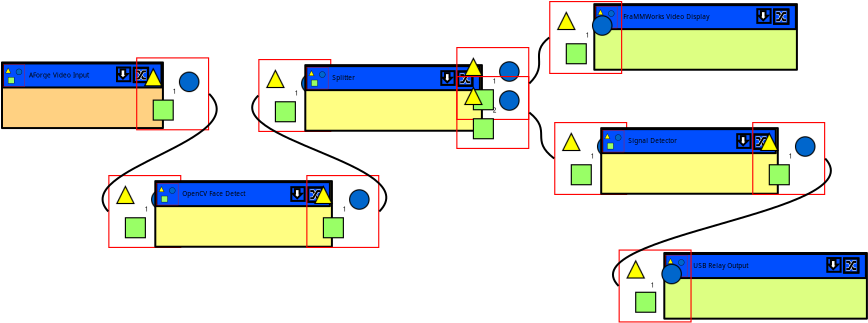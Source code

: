 <?xml version="1.0" encoding="UTF-8"?>
<dia:diagram xmlns:dia="http://www.lysator.liu.se/~alla/dia/">
  <dia:layer name="Background" visible="true">
    <dia:object type="Standard - Image" version="0" id="O0">
      <dia:attribute name="obj_pos">
        <dia:point val="17.015,3.578"/>
      </dia:attribute>
      <dia:attribute name="obj_bb">
        <dia:rectangle val="16.965,3.528;20.715,7.278"/>
      </dia:attribute>
      <dia:attribute name="elem_corner">
        <dia:point val="17.015,3.578"/>
      </dia:attribute>
      <dia:attribute name="elem_width">
        <dia:real val="3.65"/>
      </dia:attribute>
      <dia:attribute name="elem_height">
        <dia:real val="3.65"/>
      </dia:attribute>
      <dia:attribute name="draw_border">
        <dia:boolean val="false"/>
      </dia:attribute>
      <dia:attribute name="keep_aspect">
        <dia:boolean val="true"/>
      </dia:attribute>
      <dia:attribute name="file">
        <dia:string>#C:\Documents and Settings\wilson\Desktop\FraMMWorks2\icons\output.png#</dia:string>
      </dia:attribute>
    </dia:object>
    <dia:object type="Standard - Box" version="0" id="O1">
      <dia:attribute name="obj_pos">
        <dia:point val="11.7,-2.05"/>
      </dia:attribute>
      <dia:attribute name="obj_bb">
        <dia:rectangle val="11.65,-2.1;19.796,1.282"/>
      </dia:attribute>
      <dia:attribute name="elem_corner">
        <dia:point val="11.7,-2.05"/>
      </dia:attribute>
      <dia:attribute name="elem_width">
        <dia:real val="8.046"/>
      </dia:attribute>
      <dia:attribute name="elem_height">
        <dia:real val="3.282"/>
      </dia:attribute>
      <dia:attribute name="inner_color">
        <dia:color val="#ffd182"/>
      </dia:attribute>
      <dia:attribute name="show_background">
        <dia:boolean val="true"/>
      </dia:attribute>
      <dia:attribute name="corner_radius">
        <dia:real val="1.175e-038"/>
      </dia:attribute>
    </dia:object>
    <dia:object type="Standard - Box" version="0" id="O2">
      <dia:attribute name="obj_pos">
        <dia:point val="11.75,-2"/>
      </dia:attribute>
      <dia:attribute name="obj_bb">
        <dia:rectangle val="11.7,-2.05;19.726,-0.748"/>
      </dia:attribute>
      <dia:attribute name="elem_corner">
        <dia:point val="11.75,-2"/>
      </dia:attribute>
      <dia:attribute name="elem_width">
        <dia:real val="7.926"/>
      </dia:attribute>
      <dia:attribute name="elem_height">
        <dia:real val="1.202"/>
      </dia:attribute>
      <dia:attribute name="inner_color">
        <dia:color val="#004efe"/>
      </dia:attribute>
      <dia:attribute name="show_background">
        <dia:boolean val="true"/>
      </dia:attribute>
      <dia:attribute name="corner_radius">
        <dia:real val="1.175e-038"/>
      </dia:attribute>
    </dia:object>
    <dia:object type="Network - Switch Symbol" version="0" id="O3">
      <dia:attribute name="obj_pos">
        <dia:point val="18.29,-1.781"/>
      </dia:attribute>
      <dia:attribute name="obj_bb">
        <dia:rectangle val="18.24,-1.831;19.055,-1.017"/>
      </dia:attribute>
      <dia:attribute name="elem_corner">
        <dia:point val="18.29,-1.781"/>
      </dia:attribute>
      <dia:attribute name="elem_width">
        <dia:real val="0.714"/>
      </dia:attribute>
      <dia:attribute name="elem_height">
        <dia:real val="0.714"/>
      </dia:attribute>
      <dia:attribute name="line_width">
        <dia:real val="0.1"/>
      </dia:attribute>
      <dia:attribute name="line_colour">
        <dia:color val="#000000"/>
      </dia:attribute>
      <dia:attribute name="fill_colour">
        <dia:color val="#ffffff"/>
      </dia:attribute>
      <dia:attribute name="show_background">
        <dia:boolean val="false"/>
      </dia:attribute>
      <dia:attribute name="line_style">
        <dia:enum val="0"/>
        <dia:real val="1"/>
      </dia:attribute>
      <dia:attribute name="flip_horizontal">
        <dia:boolean val="false"/>
      </dia:attribute>
      <dia:attribute name="flip_vertical">
        <dia:boolean val="false"/>
      </dia:attribute>
    </dia:object>
    <dia:object type="Standard - Text" version="1" id="O4">
      <dia:attribute name="obj_pos">
        <dia:point val="13.05,-1.3"/>
      </dia:attribute>
      <dia:attribute name="obj_bb">
        <dia:rectangle val="13.05,-1.72;17.08,-1.22"/>
      </dia:attribute>
      <dia:attribute name="text">
        <dia:composite type="text">
          <dia:attribute name="string">
            <dia:string>#AForge Video Input#</dia:string>
          </dia:attribute>
          <dia:attribute name="font">
            <dia:font family="sans" style="0" name="Helvetica"/>
          </dia:attribute>
          <dia:attribute name="height">
            <dia:real val="0.4"/>
          </dia:attribute>
          <dia:attribute name="pos">
            <dia:point val="13.05,-1.3"/>
          </dia:attribute>
          <dia:attribute name="color">
            <dia:color val="#000000"/>
          </dia:attribute>
          <dia:attribute name="alignment">
            <dia:enum val="0"/>
          </dia:attribute>
        </dia:composite>
      </dia:attribute>
      <dia:attribute name="valign">
        <dia:enum val="3"/>
      </dia:attribute>
    </dia:object>
    <dia:object type="Standard - Image" version="0" id="O5">
      <dia:attribute name="obj_pos">
        <dia:point val="11.75,-1.948"/>
      </dia:attribute>
      <dia:attribute name="obj_bb">
        <dia:rectangle val="11.7,-1.998;12.9,-0.797"/>
      </dia:attribute>
      <dia:attribute name="elem_corner">
        <dia:point val="11.75,-1.948"/>
      </dia:attribute>
      <dia:attribute name="elem_width">
        <dia:real val="1.1"/>
      </dia:attribute>
      <dia:attribute name="elem_height">
        <dia:real val="1.1"/>
      </dia:attribute>
      <dia:attribute name="draw_border">
        <dia:boolean val="false"/>
      </dia:attribute>
      <dia:attribute name="keep_aspect">
        <dia:boolean val="true"/>
      </dia:attribute>
      <dia:attribute name="file">
        <dia:string>#C:\Documents and Settings\wilson\Desktop\FraMMWorks2\icons\input.png#</dia:string>
      </dia:attribute>
    </dia:object>
    <dia:object type="Standard - Image" version="0" id="O6">
      <dia:attribute name="obj_pos">
        <dia:point val="18.407,-2.305"/>
      </dia:attribute>
      <dia:attribute name="obj_bb">
        <dia:rectangle val="18.357,-2.355;22.107,1.395"/>
      </dia:attribute>
      <dia:attribute name="elem_corner">
        <dia:point val="18.407,-2.305"/>
      </dia:attribute>
      <dia:attribute name="elem_width">
        <dia:real val="3.65"/>
      </dia:attribute>
      <dia:attribute name="elem_height">
        <dia:real val="3.65"/>
      </dia:attribute>
      <dia:attribute name="draw_border">
        <dia:boolean val="false"/>
      </dia:attribute>
      <dia:attribute name="keep_aspect">
        <dia:boolean val="true"/>
      </dia:attribute>
      <dia:attribute name="file">
        <dia:string>#C:\Documents and Settings\wilson\Desktop\FraMMWorks2\icons\input.png#</dia:string>
      </dia:attribute>
    </dia:object>
    <dia:object type="Standard - Text" version="1" id="O7">
      <dia:attribute name="obj_pos">
        <dia:point val="20.232,-0.48"/>
      </dia:attribute>
      <dia:attribute name="obj_bb">
        <dia:rectangle val="20.232,-0.9;20.492,-0.4"/>
      </dia:attribute>
      <dia:attribute name="text">
        <dia:composite type="text">
          <dia:attribute name="string">
            <dia:string>#1#</dia:string>
          </dia:attribute>
          <dia:attribute name="font">
            <dia:font family="sans" style="0" name="Helvetica"/>
          </dia:attribute>
          <dia:attribute name="height">
            <dia:real val="0.4"/>
          </dia:attribute>
          <dia:attribute name="pos">
            <dia:point val="20.232,-0.48"/>
          </dia:attribute>
          <dia:attribute name="color">
            <dia:color val="#000000"/>
          </dia:attribute>
          <dia:attribute name="alignment">
            <dia:enum val="0"/>
          </dia:attribute>
        </dia:composite>
      </dia:attribute>
      <dia:attribute name="valign">
        <dia:enum val="3"/>
      </dia:attribute>
      <dia:connections>
        <dia:connection handle="0" to="O6" connection="8"/>
      </dia:connections>
    </dia:object>
    <dia:object type="Geometric - Perfect Square" version="0" id="O8">
      <dia:attribute name="obj_pos">
        <dia:point val="17.45,-1.798"/>
      </dia:attribute>
      <dia:attribute name="obj_bb">
        <dia:rectangle val="17.4,-1.847;18.165,-1.06"/>
      </dia:attribute>
      <dia:attribute name="elem_corner">
        <dia:point val="17.45,-1.798"/>
      </dia:attribute>
      <dia:attribute name="elem_width">
        <dia:real val="0.665"/>
      </dia:attribute>
      <dia:attribute name="elem_height">
        <dia:real val="0.687"/>
      </dia:attribute>
      <dia:attribute name="line_width">
        <dia:real val="0.1"/>
      </dia:attribute>
      <dia:attribute name="line_colour">
        <dia:color val="#000000"/>
      </dia:attribute>
      <dia:attribute name="fill_colour">
        <dia:color val="#004efe"/>
      </dia:attribute>
      <dia:attribute name="show_background">
        <dia:boolean val="true"/>
      </dia:attribute>
      <dia:attribute name="line_style">
        <dia:enum val="0"/>
        <dia:real val="1"/>
      </dia:attribute>
      <dia:attribute name="flip_horizontal">
        <dia:boolean val="false"/>
      </dia:attribute>
      <dia:attribute name="flip_vertical">
        <dia:boolean val="false"/>
      </dia:attribute>
    </dia:object>
    <dia:object type="Geometric - Down Arrow" version="0" id="O9">
      <dia:attribute name="obj_pos">
        <dia:point val="17.52,-1.698"/>
      </dia:attribute>
      <dia:attribute name="obj_bb">
        <dia:rectangle val="17.4,-1.748;18.096,-1.172"/>
      </dia:attribute>
      <dia:attribute name="elem_corner">
        <dia:point val="17.52,-1.698"/>
      </dia:attribute>
      <dia:attribute name="elem_width">
        <dia:real val="0.455"/>
      </dia:attribute>
      <dia:attribute name="elem_height">
        <dia:real val="0.455"/>
      </dia:attribute>
      <dia:attribute name="line_width">
        <dia:real val="0.1"/>
      </dia:attribute>
      <dia:attribute name="line_colour">
        <dia:color val="#000000"/>
      </dia:attribute>
      <dia:attribute name="fill_colour">
        <dia:color val="#ffffff"/>
      </dia:attribute>
      <dia:attribute name="show_background">
        <dia:boolean val="true"/>
      </dia:attribute>
      <dia:attribute name="line_style">
        <dia:enum val="0"/>
        <dia:real val="1"/>
      </dia:attribute>
      <dia:attribute name="flip_horizontal">
        <dia:boolean val="false"/>
      </dia:attribute>
      <dia:attribute name="flip_vertical">
        <dia:boolean val="false"/>
      </dia:attribute>
    </dia:object>
    <dia:object type="Standard - Box" version="0" id="O10">
      <dia:attribute name="obj_pos">
        <dia:point val="19.365,3.883"/>
      </dia:attribute>
      <dia:attribute name="obj_bb">
        <dia:rectangle val="19.315,3.833;28.245,7.215"/>
      </dia:attribute>
      <dia:attribute name="elem_corner">
        <dia:point val="19.365,3.883"/>
      </dia:attribute>
      <dia:attribute name="elem_width">
        <dia:real val="8.83"/>
      </dia:attribute>
      <dia:attribute name="elem_height">
        <dia:real val="3.282"/>
      </dia:attribute>
      <dia:attribute name="inner_color">
        <dia:color val="#fffe82"/>
      </dia:attribute>
      <dia:attribute name="show_background">
        <dia:boolean val="true"/>
      </dia:attribute>
      <dia:attribute name="corner_radius">
        <dia:real val="1.175e-038"/>
      </dia:attribute>
    </dia:object>
    <dia:object type="Standard - Box" version="0" id="O11">
      <dia:attribute name="obj_pos">
        <dia:point val="19.415,3.933"/>
      </dia:attribute>
      <dia:attribute name="obj_bb">
        <dia:rectangle val="19.365,3.883;28.145,5.186"/>
      </dia:attribute>
      <dia:attribute name="elem_corner">
        <dia:point val="19.415,3.933"/>
      </dia:attribute>
      <dia:attribute name="elem_width">
        <dia:real val="8.68"/>
      </dia:attribute>
      <dia:attribute name="elem_height">
        <dia:real val="1.202"/>
      </dia:attribute>
      <dia:attribute name="inner_color">
        <dia:color val="#004efe"/>
      </dia:attribute>
      <dia:attribute name="show_background">
        <dia:boolean val="true"/>
      </dia:attribute>
      <dia:attribute name="corner_radius">
        <dia:real val="1.175e-038"/>
      </dia:attribute>
    </dia:object>
    <dia:object type="Network - Switch Symbol" version="0" id="O12">
      <dia:attribute name="obj_pos">
        <dia:point val="27.005,4.202"/>
      </dia:attribute>
      <dia:attribute name="obj_bb">
        <dia:rectangle val="26.955,4.152;27.769,4.966"/>
      </dia:attribute>
      <dia:attribute name="elem_corner">
        <dia:point val="27.005,4.202"/>
      </dia:attribute>
      <dia:attribute name="elem_width">
        <dia:real val="0.714"/>
      </dia:attribute>
      <dia:attribute name="elem_height">
        <dia:real val="0.714"/>
      </dia:attribute>
      <dia:attribute name="line_width">
        <dia:real val="0.1"/>
      </dia:attribute>
      <dia:attribute name="line_colour">
        <dia:color val="#000000"/>
      </dia:attribute>
      <dia:attribute name="fill_colour">
        <dia:color val="#ffffff"/>
      </dia:attribute>
      <dia:attribute name="show_background">
        <dia:boolean val="false"/>
      </dia:attribute>
      <dia:attribute name="line_style">
        <dia:enum val="0"/>
        <dia:real val="1"/>
      </dia:attribute>
      <dia:attribute name="flip_horizontal">
        <dia:boolean val="false"/>
      </dia:attribute>
      <dia:attribute name="flip_vertical">
        <dia:boolean val="false"/>
      </dia:attribute>
    </dia:object>
    <dia:object type="Standard - Text" version="1" id="O13">
      <dia:attribute name="obj_pos">
        <dia:point val="20.715,4.633"/>
      </dia:attribute>
      <dia:attribute name="obj_bb">
        <dia:rectangle val="20.715,4.2;25.173,4.739"/>
      </dia:attribute>
      <dia:attribute name="text">
        <dia:composite type="text">
          <dia:attribute name="string">
            <dia:string>#OpenCV Face Detect#</dia:string>
          </dia:attribute>
          <dia:attribute name="font">
            <dia:font family="sans" style="0" name="Helvetica"/>
          </dia:attribute>
          <dia:attribute name="height">
            <dia:real val="0.4"/>
          </dia:attribute>
          <dia:attribute name="pos">
            <dia:point val="20.715,4.633"/>
          </dia:attribute>
          <dia:attribute name="color">
            <dia:color val="#000000"/>
          </dia:attribute>
          <dia:attribute name="alignment">
            <dia:enum val="0"/>
          </dia:attribute>
        </dia:composite>
      </dia:attribute>
      <dia:attribute name="valign">
        <dia:enum val="3"/>
      </dia:attribute>
    </dia:object>
    <dia:object type="Standard - Image" version="0" id="O14">
      <dia:attribute name="obj_pos">
        <dia:point val="19.415,3.986"/>
      </dia:attribute>
      <dia:attribute name="obj_bb">
        <dia:rectangle val="19.365,3.936;20.565,5.136"/>
      </dia:attribute>
      <dia:attribute name="elem_corner">
        <dia:point val="19.415,3.986"/>
      </dia:attribute>
      <dia:attribute name="elem_width">
        <dia:real val="1.1"/>
      </dia:attribute>
      <dia:attribute name="elem_height">
        <dia:real val="1.1"/>
      </dia:attribute>
      <dia:attribute name="draw_border">
        <dia:boolean val="false"/>
      </dia:attribute>
      <dia:attribute name="keep_aspect">
        <dia:boolean val="true"/>
      </dia:attribute>
      <dia:attribute name="file">
        <dia:string>#C:\Documents and Settings\wilson\Desktop\FraMMWorks2\icons\filter.png#</dia:string>
      </dia:attribute>
    </dia:object>
    <dia:object type="Geometric - Perfect Square" version="0" id="O15">
      <dia:attribute name="obj_pos">
        <dia:point val="26.165,4.186"/>
      </dia:attribute>
      <dia:attribute name="obj_bb">
        <dia:rectangle val="26.115,4.136;26.88,4.923"/>
      </dia:attribute>
      <dia:attribute name="elem_corner">
        <dia:point val="26.165,4.186"/>
      </dia:attribute>
      <dia:attribute name="elem_width">
        <dia:real val="0.665"/>
      </dia:attribute>
      <dia:attribute name="elem_height">
        <dia:real val="0.687"/>
      </dia:attribute>
      <dia:attribute name="line_width">
        <dia:real val="0.1"/>
      </dia:attribute>
      <dia:attribute name="line_colour">
        <dia:color val="#000000"/>
      </dia:attribute>
      <dia:attribute name="fill_colour">
        <dia:color val="#004efe"/>
      </dia:attribute>
      <dia:attribute name="show_background">
        <dia:boolean val="true"/>
      </dia:attribute>
      <dia:attribute name="line_style">
        <dia:enum val="0"/>
        <dia:real val="1"/>
      </dia:attribute>
      <dia:attribute name="flip_horizontal">
        <dia:boolean val="false"/>
      </dia:attribute>
      <dia:attribute name="flip_vertical">
        <dia:boolean val="false"/>
      </dia:attribute>
    </dia:object>
    <dia:object type="Geometric - Down Arrow" version="0" id="O16">
      <dia:attribute name="obj_pos">
        <dia:point val="26.235,4.286"/>
      </dia:attribute>
      <dia:attribute name="obj_bb">
        <dia:rectangle val="26.114,4.236;26.811,4.811"/>
      </dia:attribute>
      <dia:attribute name="elem_corner">
        <dia:point val="26.235,4.286"/>
      </dia:attribute>
      <dia:attribute name="elem_width">
        <dia:real val="0.455"/>
      </dia:attribute>
      <dia:attribute name="elem_height">
        <dia:real val="0.455"/>
      </dia:attribute>
      <dia:attribute name="line_width">
        <dia:real val="0.1"/>
      </dia:attribute>
      <dia:attribute name="line_colour">
        <dia:color val="#000000"/>
      </dia:attribute>
      <dia:attribute name="fill_colour">
        <dia:color val="#ffffff"/>
      </dia:attribute>
      <dia:attribute name="show_background">
        <dia:boolean val="true"/>
      </dia:attribute>
      <dia:attribute name="line_style">
        <dia:enum val="0"/>
        <dia:real val="1"/>
      </dia:attribute>
      <dia:attribute name="flip_horizontal">
        <dia:boolean val="false"/>
      </dia:attribute>
      <dia:attribute name="flip_vertical">
        <dia:boolean val="false"/>
      </dia:attribute>
    </dia:object>
    <dia:object type="Standard - Image" version="0" id="O17">
      <dia:attribute name="obj_pos">
        <dia:point val="26.915,3.578"/>
      </dia:attribute>
      <dia:attribute name="obj_bb">
        <dia:rectangle val="26.865,3.528;30.615,7.278"/>
      </dia:attribute>
      <dia:attribute name="elem_corner">
        <dia:point val="26.915,3.578"/>
      </dia:attribute>
      <dia:attribute name="elem_width">
        <dia:real val="3.65"/>
      </dia:attribute>
      <dia:attribute name="elem_height">
        <dia:real val="3.65"/>
      </dia:attribute>
      <dia:attribute name="draw_border">
        <dia:boolean val="false"/>
      </dia:attribute>
      <dia:attribute name="keep_aspect">
        <dia:boolean val="true"/>
      </dia:attribute>
      <dia:attribute name="file">
        <dia:string>#C:\Documents and Settings\wilson\Desktop\FraMMWorks2\icons\input.png#</dia:string>
      </dia:attribute>
    </dia:object>
    <dia:object type="Standard - Text" version="1" id="O18">
      <dia:attribute name="obj_pos">
        <dia:point val="20.232,-0.48"/>
      </dia:attribute>
      <dia:attribute name="obj_bb">
        <dia:rectangle val="20.232,-0.88;20.232,0.32"/>
      </dia:attribute>
      <dia:attribute name="text">
        <dia:composite type="text">
          <dia:attribute name="string">
            <dia:string>##</dia:string>
          </dia:attribute>
          <dia:attribute name="font">
            <dia:font family="sans" style="0" name="Helvetica"/>
          </dia:attribute>
          <dia:attribute name="height">
            <dia:real val="0.8"/>
          </dia:attribute>
          <dia:attribute name="pos">
            <dia:point val="20.232,-0.48"/>
          </dia:attribute>
          <dia:attribute name="color">
            <dia:color val="#000000"/>
          </dia:attribute>
          <dia:attribute name="alignment">
            <dia:enum val="0"/>
          </dia:attribute>
        </dia:composite>
      </dia:attribute>
      <dia:attribute name="valign">
        <dia:enum val="3"/>
      </dia:attribute>
      <dia:connections>
        <dia:connection handle="0" to="O6" connection="8"/>
      </dia:connections>
    </dia:object>
    <dia:object type="Standard - Text" version="1" id="O19">
      <dia:attribute name="obj_pos">
        <dia:point val="18.84,5.403"/>
      </dia:attribute>
      <dia:attribute name="obj_bb">
        <dia:rectangle val="18.84,4.983;19.1,5.483"/>
      </dia:attribute>
      <dia:attribute name="text">
        <dia:composite type="text">
          <dia:attribute name="string">
            <dia:string>#1#</dia:string>
          </dia:attribute>
          <dia:attribute name="font">
            <dia:font family="sans" style="0" name="Helvetica"/>
          </dia:attribute>
          <dia:attribute name="height">
            <dia:real val="0.4"/>
          </dia:attribute>
          <dia:attribute name="pos">
            <dia:point val="18.84,5.403"/>
          </dia:attribute>
          <dia:attribute name="color">
            <dia:color val="#000000"/>
          </dia:attribute>
          <dia:attribute name="alignment">
            <dia:enum val="0"/>
          </dia:attribute>
        </dia:composite>
      </dia:attribute>
      <dia:attribute name="valign">
        <dia:enum val="3"/>
      </dia:attribute>
      <dia:connections>
        <dia:connection handle="0" to="O0" connection="8"/>
      </dia:connections>
    </dia:object>
    <dia:object type="Standard - Text" version="1" id="O20">
      <dia:attribute name="obj_pos">
        <dia:point val="28.74,5.403"/>
      </dia:attribute>
      <dia:attribute name="obj_bb">
        <dia:rectangle val="28.74,4.983;29.0,5.483"/>
      </dia:attribute>
      <dia:attribute name="text">
        <dia:composite type="text">
          <dia:attribute name="string">
            <dia:string>#1#</dia:string>
          </dia:attribute>
          <dia:attribute name="font">
            <dia:font family="sans" style="0" name="Helvetica"/>
          </dia:attribute>
          <dia:attribute name="height">
            <dia:real val="0.4"/>
          </dia:attribute>
          <dia:attribute name="pos">
            <dia:point val="28.74,5.403"/>
          </dia:attribute>
          <dia:attribute name="color">
            <dia:color val="#000000"/>
          </dia:attribute>
          <dia:attribute name="alignment">
            <dia:enum val="0"/>
          </dia:attribute>
        </dia:composite>
      </dia:attribute>
      <dia:attribute name="valign">
        <dia:enum val="3"/>
      </dia:attribute>
      <dia:connections>
        <dia:connection handle="0" to="O17" connection="8"/>
      </dia:connections>
    </dia:object>
    <dia:object type="Standard - Image" version="0" id="O21">
      <dia:attribute name="obj_pos">
        <dia:point val="24.515,-2.222"/>
      </dia:attribute>
      <dia:attribute name="obj_bb">
        <dia:rectangle val="24.465,-2.272;28.215,1.478"/>
      </dia:attribute>
      <dia:attribute name="elem_corner">
        <dia:point val="24.515,-2.222"/>
      </dia:attribute>
      <dia:attribute name="elem_width">
        <dia:real val="3.65"/>
      </dia:attribute>
      <dia:attribute name="elem_height">
        <dia:real val="3.65"/>
      </dia:attribute>
      <dia:attribute name="draw_border">
        <dia:boolean val="false"/>
      </dia:attribute>
      <dia:attribute name="keep_aspect">
        <dia:boolean val="true"/>
      </dia:attribute>
      <dia:attribute name="file">
        <dia:string>#C:\Documents and Settings\wilson\Desktop\FraMMWorks2\icons\output.png#</dia:string>
      </dia:attribute>
    </dia:object>
    <dia:object type="Standard - Box" version="0" id="O22">
      <dia:attribute name="obj_pos">
        <dia:point val="26.865,-1.917"/>
      </dia:attribute>
      <dia:attribute name="obj_bb">
        <dia:rectangle val="26.815,-1.967;35.745,1.415"/>
      </dia:attribute>
      <dia:attribute name="elem_corner">
        <dia:point val="26.865,-1.917"/>
      </dia:attribute>
      <dia:attribute name="elem_width">
        <dia:real val="8.83"/>
      </dia:attribute>
      <dia:attribute name="elem_height">
        <dia:real val="3.282"/>
      </dia:attribute>
      <dia:attribute name="inner_color">
        <dia:color val="#fffe82"/>
      </dia:attribute>
      <dia:attribute name="show_background">
        <dia:boolean val="true"/>
      </dia:attribute>
      <dia:attribute name="corner_radius">
        <dia:real val="1.175e-038"/>
      </dia:attribute>
    </dia:object>
    <dia:object type="Standard - Box" version="0" id="O23">
      <dia:attribute name="obj_pos">
        <dia:point val="26.915,-1.867"/>
      </dia:attribute>
      <dia:attribute name="obj_bb">
        <dia:rectangle val="26.865,-1.917;35.645,-0.614"/>
      </dia:attribute>
      <dia:attribute name="elem_corner">
        <dia:point val="26.915,-1.867"/>
      </dia:attribute>
      <dia:attribute name="elem_width">
        <dia:real val="8.68"/>
      </dia:attribute>
      <dia:attribute name="elem_height">
        <dia:real val="1.202"/>
      </dia:attribute>
      <dia:attribute name="inner_color">
        <dia:color val="#004efe"/>
      </dia:attribute>
      <dia:attribute name="show_background">
        <dia:boolean val="true"/>
      </dia:attribute>
      <dia:attribute name="corner_radius">
        <dia:real val="1.175e-038"/>
      </dia:attribute>
    </dia:object>
    <dia:object type="Network - Switch Symbol" version="0" id="O24">
      <dia:attribute name="obj_pos">
        <dia:point val="34.505,-1.598"/>
      </dia:attribute>
      <dia:attribute name="obj_bb">
        <dia:rectangle val="34.455,-1.648;35.269,-0.834"/>
      </dia:attribute>
      <dia:attribute name="elem_corner">
        <dia:point val="34.505,-1.598"/>
      </dia:attribute>
      <dia:attribute name="elem_width">
        <dia:real val="0.714"/>
      </dia:attribute>
      <dia:attribute name="elem_height">
        <dia:real val="0.714"/>
      </dia:attribute>
      <dia:attribute name="line_width">
        <dia:real val="0.1"/>
      </dia:attribute>
      <dia:attribute name="line_colour">
        <dia:color val="#000000"/>
      </dia:attribute>
      <dia:attribute name="fill_colour">
        <dia:color val="#ffffff"/>
      </dia:attribute>
      <dia:attribute name="show_background">
        <dia:boolean val="false"/>
      </dia:attribute>
      <dia:attribute name="line_style">
        <dia:enum val="0"/>
        <dia:real val="1"/>
      </dia:attribute>
      <dia:attribute name="flip_horizontal">
        <dia:boolean val="false"/>
      </dia:attribute>
      <dia:attribute name="flip_vertical">
        <dia:boolean val="false"/>
      </dia:attribute>
    </dia:object>
    <dia:object type="Standard - Text" version="1" id="O25">
      <dia:attribute name="obj_pos">
        <dia:point val="28.215,-1.167"/>
      </dia:attribute>
      <dia:attribute name="obj_bb">
        <dia:rectangle val="28.215,-1.587;29.672,-1.087"/>
      </dia:attribute>
      <dia:attribute name="text">
        <dia:composite type="text">
          <dia:attribute name="string">
            <dia:string>#Splitter#</dia:string>
          </dia:attribute>
          <dia:attribute name="font">
            <dia:font family="sans" style="0" name="Helvetica"/>
          </dia:attribute>
          <dia:attribute name="height">
            <dia:real val="0.4"/>
          </dia:attribute>
          <dia:attribute name="pos">
            <dia:point val="28.215,-1.167"/>
          </dia:attribute>
          <dia:attribute name="color">
            <dia:color val="#000000"/>
          </dia:attribute>
          <dia:attribute name="alignment">
            <dia:enum val="0"/>
          </dia:attribute>
        </dia:composite>
      </dia:attribute>
      <dia:attribute name="valign">
        <dia:enum val="3"/>
      </dia:attribute>
    </dia:object>
    <dia:object type="Standard - Image" version="0" id="O26">
      <dia:attribute name="obj_pos">
        <dia:point val="26.915,-1.814"/>
      </dia:attribute>
      <dia:attribute name="obj_bb">
        <dia:rectangle val="26.865,-1.864;28.065,-0.664"/>
      </dia:attribute>
      <dia:attribute name="elem_corner">
        <dia:point val="26.915,-1.814"/>
      </dia:attribute>
      <dia:attribute name="elem_width">
        <dia:real val="1.1"/>
      </dia:attribute>
      <dia:attribute name="elem_height">
        <dia:real val="1.1"/>
      </dia:attribute>
      <dia:attribute name="draw_border">
        <dia:boolean val="false"/>
      </dia:attribute>
      <dia:attribute name="keep_aspect">
        <dia:boolean val="true"/>
      </dia:attribute>
      <dia:attribute name="file">
        <dia:string>#C:\Documents and Settings\wilson\Desktop\FraMMWorks2\icons\filter.png#</dia:string>
      </dia:attribute>
    </dia:object>
    <dia:object type="Geometric - Perfect Square" version="0" id="O27">
      <dia:attribute name="obj_pos">
        <dia:point val="33.665,-1.614"/>
      </dia:attribute>
      <dia:attribute name="obj_bb">
        <dia:rectangle val="33.615,-1.664;34.38,-0.877"/>
      </dia:attribute>
      <dia:attribute name="elem_corner">
        <dia:point val="33.665,-1.614"/>
      </dia:attribute>
      <dia:attribute name="elem_width">
        <dia:real val="0.665"/>
      </dia:attribute>
      <dia:attribute name="elem_height">
        <dia:real val="0.687"/>
      </dia:attribute>
      <dia:attribute name="line_width">
        <dia:real val="0.1"/>
      </dia:attribute>
      <dia:attribute name="line_colour">
        <dia:color val="#000000"/>
      </dia:attribute>
      <dia:attribute name="fill_colour">
        <dia:color val="#004efe"/>
      </dia:attribute>
      <dia:attribute name="show_background">
        <dia:boolean val="true"/>
      </dia:attribute>
      <dia:attribute name="line_style">
        <dia:enum val="0"/>
        <dia:real val="1"/>
      </dia:attribute>
      <dia:attribute name="flip_horizontal">
        <dia:boolean val="false"/>
      </dia:attribute>
      <dia:attribute name="flip_vertical">
        <dia:boolean val="false"/>
      </dia:attribute>
    </dia:object>
    <dia:object type="Geometric - Down Arrow" version="0" id="O28">
      <dia:attribute name="obj_pos">
        <dia:point val="33.735,-1.514"/>
      </dia:attribute>
      <dia:attribute name="obj_bb">
        <dia:rectangle val="33.614,-1.564;34.311,-0.989"/>
      </dia:attribute>
      <dia:attribute name="elem_corner">
        <dia:point val="33.735,-1.514"/>
      </dia:attribute>
      <dia:attribute name="elem_width">
        <dia:real val="0.455"/>
      </dia:attribute>
      <dia:attribute name="elem_height">
        <dia:real val="0.455"/>
      </dia:attribute>
      <dia:attribute name="line_width">
        <dia:real val="0.1"/>
      </dia:attribute>
      <dia:attribute name="line_colour">
        <dia:color val="#000000"/>
      </dia:attribute>
      <dia:attribute name="fill_colour">
        <dia:color val="#ffffff"/>
      </dia:attribute>
      <dia:attribute name="show_background">
        <dia:boolean val="true"/>
      </dia:attribute>
      <dia:attribute name="line_style">
        <dia:enum val="0"/>
        <dia:real val="1"/>
      </dia:attribute>
      <dia:attribute name="flip_horizontal">
        <dia:boolean val="false"/>
      </dia:attribute>
      <dia:attribute name="flip_vertical">
        <dia:boolean val="false"/>
      </dia:attribute>
    </dia:object>
    <dia:object type="Standard - Image" version="0" id="O29">
      <dia:attribute name="obj_pos">
        <dia:point val="34.415,-2.822"/>
      </dia:attribute>
      <dia:attribute name="obj_bb">
        <dia:rectangle val="34.365,-2.872;38.115,0.878"/>
      </dia:attribute>
      <dia:attribute name="elem_corner">
        <dia:point val="34.415,-2.822"/>
      </dia:attribute>
      <dia:attribute name="elem_width">
        <dia:real val="3.65"/>
      </dia:attribute>
      <dia:attribute name="elem_height">
        <dia:real val="3.65"/>
      </dia:attribute>
      <dia:attribute name="draw_border">
        <dia:boolean val="false"/>
      </dia:attribute>
      <dia:attribute name="keep_aspect">
        <dia:boolean val="true"/>
      </dia:attribute>
      <dia:attribute name="file">
        <dia:string>#C:\Documents and Settings\wilson\Desktop\FraMMWorks2\icons\input.png#</dia:string>
      </dia:attribute>
    </dia:object>
    <dia:object type="Standard - Text" version="1" id="O30">
      <dia:attribute name="obj_pos">
        <dia:point val="26.34,-0.397"/>
      </dia:attribute>
      <dia:attribute name="obj_bb">
        <dia:rectangle val="26.34,-0.817;26.6,-0.317"/>
      </dia:attribute>
      <dia:attribute name="text">
        <dia:composite type="text">
          <dia:attribute name="string">
            <dia:string>#1#</dia:string>
          </dia:attribute>
          <dia:attribute name="font">
            <dia:font family="sans" style="0" name="Helvetica"/>
          </dia:attribute>
          <dia:attribute name="height">
            <dia:real val="0.4"/>
          </dia:attribute>
          <dia:attribute name="pos">
            <dia:point val="26.34,-0.397"/>
          </dia:attribute>
          <dia:attribute name="color">
            <dia:color val="#000000"/>
          </dia:attribute>
          <dia:attribute name="alignment">
            <dia:enum val="0"/>
          </dia:attribute>
        </dia:composite>
      </dia:attribute>
      <dia:attribute name="valign">
        <dia:enum val="3"/>
      </dia:attribute>
      <dia:connections>
        <dia:connection handle="0" to="O21" connection="8"/>
      </dia:connections>
    </dia:object>
    <dia:object type="Standard - Text" version="1" id="O31">
      <dia:attribute name="obj_pos">
        <dia:point val="36.24,-0.997"/>
      </dia:attribute>
      <dia:attribute name="obj_bb">
        <dia:rectangle val="36.24,-1.417;36.5,-0.917"/>
      </dia:attribute>
      <dia:attribute name="text">
        <dia:composite type="text">
          <dia:attribute name="string">
            <dia:string>#1#</dia:string>
          </dia:attribute>
          <dia:attribute name="font">
            <dia:font family="sans" style="0" name="Helvetica"/>
          </dia:attribute>
          <dia:attribute name="height">
            <dia:real val="0.4"/>
          </dia:attribute>
          <dia:attribute name="pos">
            <dia:point val="36.24,-0.997"/>
          </dia:attribute>
          <dia:attribute name="color">
            <dia:color val="#000000"/>
          </dia:attribute>
          <dia:attribute name="alignment">
            <dia:enum val="0"/>
          </dia:attribute>
        </dia:composite>
      </dia:attribute>
      <dia:attribute name="valign">
        <dia:enum val="3"/>
      </dia:attribute>
      <dia:connections>
        <dia:connection handle="0" to="O29" connection="8"/>
      </dia:connections>
    </dia:object>
    <dia:object type="Standard - Image" version="0" id="O32">
      <dia:attribute name="obj_pos">
        <dia:point val="34.415,-1.372"/>
      </dia:attribute>
      <dia:attribute name="obj_bb">
        <dia:rectangle val="34.365,-1.422;38.115,2.328"/>
      </dia:attribute>
      <dia:attribute name="elem_corner">
        <dia:point val="34.415,-1.372"/>
      </dia:attribute>
      <dia:attribute name="elem_width">
        <dia:real val="3.65"/>
      </dia:attribute>
      <dia:attribute name="elem_height">
        <dia:real val="3.65"/>
      </dia:attribute>
      <dia:attribute name="draw_border">
        <dia:boolean val="false"/>
      </dia:attribute>
      <dia:attribute name="keep_aspect">
        <dia:boolean val="true"/>
      </dia:attribute>
      <dia:attribute name="file">
        <dia:string>#C:\Documents and Settings\wilson\Desktop\FraMMWorks2\icons\input.png#</dia:string>
      </dia:attribute>
    </dia:object>
    <dia:object type="Standard - Text" version="1" id="O33">
      <dia:attribute name="obj_pos">
        <dia:point val="36.24,0.453"/>
      </dia:attribute>
      <dia:attribute name="obj_bb">
        <dia:rectangle val="36.24,0.033;36.5,0.533"/>
      </dia:attribute>
      <dia:attribute name="text">
        <dia:composite type="text">
          <dia:attribute name="string">
            <dia:string>#2#</dia:string>
          </dia:attribute>
          <dia:attribute name="font">
            <dia:font family="sans" style="0" name="Helvetica"/>
          </dia:attribute>
          <dia:attribute name="height">
            <dia:real val="0.4"/>
          </dia:attribute>
          <dia:attribute name="pos">
            <dia:point val="36.24,0.453"/>
          </dia:attribute>
          <dia:attribute name="color">
            <dia:color val="#000000"/>
          </dia:attribute>
          <dia:attribute name="alignment">
            <dia:enum val="0"/>
          </dia:attribute>
        </dia:composite>
      </dia:attribute>
      <dia:attribute name="valign">
        <dia:enum val="3"/>
      </dia:attribute>
      <dia:connections>
        <dia:connection handle="0" to="O32" connection="8"/>
      </dia:connections>
    </dia:object>
    <dia:object type="Standard - Box" version="0" id="O34">
      <dia:attribute name="obj_pos">
        <dia:point val="41.315,-4.967"/>
      </dia:attribute>
      <dia:attribute name="obj_bb">
        <dia:rectangle val="41.265,-5.017;51.495,-1.635"/>
      </dia:attribute>
      <dia:attribute name="elem_corner">
        <dia:point val="41.315,-4.967"/>
      </dia:attribute>
      <dia:attribute name="elem_width">
        <dia:real val="10.13"/>
      </dia:attribute>
      <dia:attribute name="elem_height">
        <dia:real val="3.282"/>
      </dia:attribute>
      <dia:attribute name="inner_color">
        <dia:color val="#ddff82"/>
      </dia:attribute>
      <dia:attribute name="show_background">
        <dia:boolean val="true"/>
      </dia:attribute>
      <dia:attribute name="corner_radius">
        <dia:real val="1.175e-038"/>
      </dia:attribute>
    </dia:object>
    <dia:object type="Standard - Box" version="0" id="O35">
      <dia:attribute name="obj_pos">
        <dia:point val="41.365,-4.917"/>
      </dia:attribute>
      <dia:attribute name="obj_bb">
        <dia:rectangle val="41.315,-4.967;51.445,-3.664"/>
      </dia:attribute>
      <dia:attribute name="elem_corner">
        <dia:point val="41.365,-4.917"/>
      </dia:attribute>
      <dia:attribute name="elem_width">
        <dia:real val="10.03"/>
      </dia:attribute>
      <dia:attribute name="elem_height">
        <dia:real val="1.202"/>
      </dia:attribute>
      <dia:attribute name="inner_color">
        <dia:color val="#004efe"/>
      </dia:attribute>
      <dia:attribute name="show_background">
        <dia:boolean val="true"/>
      </dia:attribute>
      <dia:attribute name="corner_radius">
        <dia:real val="1.175e-038"/>
      </dia:attribute>
    </dia:object>
    <dia:object type="Network - Switch Symbol" version="0" id="O36">
      <dia:attribute name="obj_pos">
        <dia:point val="50.305,-4.698"/>
      </dia:attribute>
      <dia:attribute name="obj_bb">
        <dia:rectangle val="50.255,-4.748;51.069,-3.933"/>
      </dia:attribute>
      <dia:attribute name="elem_corner">
        <dia:point val="50.305,-4.698"/>
      </dia:attribute>
      <dia:attribute name="elem_width">
        <dia:real val="0.714"/>
      </dia:attribute>
      <dia:attribute name="elem_height">
        <dia:real val="0.714"/>
      </dia:attribute>
      <dia:attribute name="line_width">
        <dia:real val="0.1"/>
      </dia:attribute>
      <dia:attribute name="line_colour">
        <dia:color val="#000000"/>
      </dia:attribute>
      <dia:attribute name="fill_colour">
        <dia:color val="#ffffff"/>
      </dia:attribute>
      <dia:attribute name="show_background">
        <dia:boolean val="false"/>
      </dia:attribute>
      <dia:attribute name="line_style">
        <dia:enum val="0"/>
        <dia:real val="1"/>
      </dia:attribute>
      <dia:attribute name="flip_horizontal">
        <dia:boolean val="false"/>
      </dia:attribute>
      <dia:attribute name="flip_vertical">
        <dia:boolean val="false"/>
      </dia:attribute>
    </dia:object>
    <dia:object type="Standard - Text" version="1" id="O37">
      <dia:attribute name="obj_pos">
        <dia:point val="42.765,-4.217"/>
      </dia:attribute>
      <dia:attribute name="obj_bb">
        <dia:rectangle val="42.765,-4.637;48.562,-4.137"/>
      </dia:attribute>
      <dia:attribute name="text">
        <dia:composite type="text">
          <dia:attribute name="string">
            <dia:string>#FraMMWorks Video Display#</dia:string>
          </dia:attribute>
          <dia:attribute name="font">
            <dia:font family="sans" style="0" name="Helvetica"/>
          </dia:attribute>
          <dia:attribute name="height">
            <dia:real val="0.4"/>
          </dia:attribute>
          <dia:attribute name="pos">
            <dia:point val="42.765,-4.217"/>
          </dia:attribute>
          <dia:attribute name="color">
            <dia:color val="#000000"/>
          </dia:attribute>
          <dia:attribute name="alignment">
            <dia:enum val="0"/>
          </dia:attribute>
        </dia:composite>
      </dia:attribute>
      <dia:attribute name="valign">
        <dia:enum val="3"/>
      </dia:attribute>
    </dia:object>
    <dia:object type="Standard - Image" version="0" id="O38">
      <dia:attribute name="obj_pos">
        <dia:point val="41.365,-4.864"/>
      </dia:attribute>
      <dia:attribute name="obj_bb">
        <dia:rectangle val="41.315,-4.914;42.515,-3.714"/>
      </dia:attribute>
      <dia:attribute name="elem_corner">
        <dia:point val="41.365,-4.864"/>
      </dia:attribute>
      <dia:attribute name="elem_width">
        <dia:real val="1.1"/>
      </dia:attribute>
      <dia:attribute name="elem_height">
        <dia:real val="1.1"/>
      </dia:attribute>
      <dia:attribute name="draw_border">
        <dia:boolean val="false"/>
      </dia:attribute>
      <dia:attribute name="keep_aspect">
        <dia:boolean val="true"/>
      </dia:attribute>
      <dia:attribute name="file">
        <dia:string>#C:\Documents and Settings\wilson\Desktop\FraMMWorks2\icons\output.png#</dia:string>
      </dia:attribute>
    </dia:object>
    <dia:object type="Geometric - Perfect Square" version="0" id="O39">
      <dia:attribute name="obj_pos">
        <dia:point val="49.465,-4.714"/>
      </dia:attribute>
      <dia:attribute name="obj_bb">
        <dia:rectangle val="49.415,-4.764;50.18,-3.977"/>
      </dia:attribute>
      <dia:attribute name="elem_corner">
        <dia:point val="49.465,-4.714"/>
      </dia:attribute>
      <dia:attribute name="elem_width">
        <dia:real val="0.665"/>
      </dia:attribute>
      <dia:attribute name="elem_height">
        <dia:real val="0.687"/>
      </dia:attribute>
      <dia:attribute name="line_width">
        <dia:real val="0.1"/>
      </dia:attribute>
      <dia:attribute name="line_colour">
        <dia:color val="#000000"/>
      </dia:attribute>
      <dia:attribute name="fill_colour">
        <dia:color val="#004efe"/>
      </dia:attribute>
      <dia:attribute name="show_background">
        <dia:boolean val="true"/>
      </dia:attribute>
      <dia:attribute name="line_style">
        <dia:enum val="0"/>
        <dia:real val="1"/>
      </dia:attribute>
      <dia:attribute name="flip_horizontal">
        <dia:boolean val="false"/>
      </dia:attribute>
      <dia:attribute name="flip_vertical">
        <dia:boolean val="false"/>
      </dia:attribute>
    </dia:object>
    <dia:object type="Geometric - Down Arrow" version="0" id="O40">
      <dia:attribute name="obj_pos">
        <dia:point val="49.535,-4.614"/>
      </dia:attribute>
      <dia:attribute name="obj_bb">
        <dia:rectangle val="49.415,-4.664;50.111,-4.089"/>
      </dia:attribute>
      <dia:attribute name="elem_corner">
        <dia:point val="49.535,-4.614"/>
      </dia:attribute>
      <dia:attribute name="elem_width">
        <dia:real val="0.455"/>
      </dia:attribute>
      <dia:attribute name="elem_height">
        <dia:real val="0.455"/>
      </dia:attribute>
      <dia:attribute name="line_width">
        <dia:real val="0.1"/>
      </dia:attribute>
      <dia:attribute name="line_colour">
        <dia:color val="#000000"/>
      </dia:attribute>
      <dia:attribute name="fill_colour">
        <dia:color val="#ffffff"/>
      </dia:attribute>
      <dia:attribute name="show_background">
        <dia:boolean val="true"/>
      </dia:attribute>
      <dia:attribute name="line_style">
        <dia:enum val="0"/>
        <dia:real val="1"/>
      </dia:attribute>
      <dia:attribute name="flip_horizontal">
        <dia:boolean val="false"/>
      </dia:attribute>
      <dia:attribute name="flip_vertical">
        <dia:boolean val="false"/>
      </dia:attribute>
    </dia:object>
    <dia:object type="Standard - Text" version="1" id="O41">
      <dia:attribute name="obj_pos">
        <dia:point val="49.847,-3.397"/>
      </dia:attribute>
      <dia:attribute name="obj_bb">
        <dia:rectangle val="49.847,-3.797;49.847,-2.597"/>
      </dia:attribute>
      <dia:attribute name="text">
        <dia:composite type="text">
          <dia:attribute name="string">
            <dia:string>##</dia:string>
          </dia:attribute>
          <dia:attribute name="font">
            <dia:font family="sans" style="0" name="Helvetica"/>
          </dia:attribute>
          <dia:attribute name="height">
            <dia:real val="0.8"/>
          </dia:attribute>
          <dia:attribute name="pos">
            <dia:point val="49.847,-3.397"/>
          </dia:attribute>
          <dia:attribute name="color">
            <dia:color val="#000000"/>
          </dia:attribute>
          <dia:attribute name="alignment">
            <dia:enum val="0"/>
          </dia:attribute>
        </dia:composite>
      </dia:attribute>
      <dia:attribute name="valign">
        <dia:enum val="3"/>
      </dia:attribute>
    </dia:object>
    <dia:object type="Standard - Box" version="0" id="O42">
      <dia:attribute name="obj_pos">
        <dia:point val="44.815,7.478"/>
      </dia:attribute>
      <dia:attribute name="obj_bb">
        <dia:rectangle val="44.765,7.428;54.995,10.81"/>
      </dia:attribute>
      <dia:attribute name="elem_corner">
        <dia:point val="44.815,7.478"/>
      </dia:attribute>
      <dia:attribute name="elem_width">
        <dia:real val="10.13"/>
      </dia:attribute>
      <dia:attribute name="elem_height">
        <dia:real val="3.282"/>
      </dia:attribute>
      <dia:attribute name="inner_color">
        <dia:color val="#ddff82"/>
      </dia:attribute>
      <dia:attribute name="show_background">
        <dia:boolean val="true"/>
      </dia:attribute>
      <dia:attribute name="corner_radius">
        <dia:real val="1.175e-038"/>
      </dia:attribute>
    </dia:object>
    <dia:object type="Standard - Box" version="0" id="O43">
      <dia:attribute name="obj_pos">
        <dia:point val="44.865,7.528"/>
      </dia:attribute>
      <dia:attribute name="obj_bb">
        <dia:rectangle val="44.815,7.478;54.945,8.781"/>
      </dia:attribute>
      <dia:attribute name="elem_corner">
        <dia:point val="44.865,7.528"/>
      </dia:attribute>
      <dia:attribute name="elem_width">
        <dia:real val="10.03"/>
      </dia:attribute>
      <dia:attribute name="elem_height">
        <dia:real val="1.202"/>
      </dia:attribute>
      <dia:attribute name="inner_color">
        <dia:color val="#004efe"/>
      </dia:attribute>
      <dia:attribute name="show_background">
        <dia:boolean val="true"/>
      </dia:attribute>
      <dia:attribute name="corner_radius">
        <dia:real val="1.175e-038"/>
      </dia:attribute>
    </dia:object>
    <dia:object type="Network - Switch Symbol" version="0" id="O44">
      <dia:attribute name="obj_pos">
        <dia:point val="53.805,7.747"/>
      </dia:attribute>
      <dia:attribute name="obj_bb">
        <dia:rectangle val="53.755,7.697;54.569,8.512"/>
      </dia:attribute>
      <dia:attribute name="elem_corner">
        <dia:point val="53.805,7.747"/>
      </dia:attribute>
      <dia:attribute name="elem_width">
        <dia:real val="0.714"/>
      </dia:attribute>
      <dia:attribute name="elem_height">
        <dia:real val="0.714"/>
      </dia:attribute>
      <dia:attribute name="line_width">
        <dia:real val="0.1"/>
      </dia:attribute>
      <dia:attribute name="line_colour">
        <dia:color val="#000000"/>
      </dia:attribute>
      <dia:attribute name="fill_colour">
        <dia:color val="#ffffff"/>
      </dia:attribute>
      <dia:attribute name="show_background">
        <dia:boolean val="false"/>
      </dia:attribute>
      <dia:attribute name="line_style">
        <dia:enum val="0"/>
        <dia:real val="1"/>
      </dia:attribute>
      <dia:attribute name="flip_horizontal">
        <dia:boolean val="false"/>
      </dia:attribute>
      <dia:attribute name="flip_vertical">
        <dia:boolean val="false"/>
      </dia:attribute>
    </dia:object>
    <dia:object type="Standard - Text" version="1" id="O45">
      <dia:attribute name="obj_pos">
        <dia:point val="46.265,8.228"/>
      </dia:attribute>
      <dia:attribute name="obj_bb">
        <dia:rectangle val="46.265,7.808;50.085,8.308"/>
      </dia:attribute>
      <dia:attribute name="text">
        <dia:composite type="text">
          <dia:attribute name="string">
            <dia:string>#USB Relay Output#</dia:string>
          </dia:attribute>
          <dia:attribute name="font">
            <dia:font family="sans" style="0" name="Helvetica"/>
          </dia:attribute>
          <dia:attribute name="height">
            <dia:real val="0.4"/>
          </dia:attribute>
          <dia:attribute name="pos">
            <dia:point val="46.265,8.228"/>
          </dia:attribute>
          <dia:attribute name="color">
            <dia:color val="#000000"/>
          </dia:attribute>
          <dia:attribute name="alignment">
            <dia:enum val="0"/>
          </dia:attribute>
        </dia:composite>
      </dia:attribute>
      <dia:attribute name="valign">
        <dia:enum val="3"/>
      </dia:attribute>
    </dia:object>
    <dia:object type="Standard - Image" version="0" id="O46">
      <dia:attribute name="obj_pos">
        <dia:point val="44.865,7.581"/>
      </dia:attribute>
      <dia:attribute name="obj_bb">
        <dia:rectangle val="44.815,7.531;46.015,8.731"/>
      </dia:attribute>
      <dia:attribute name="elem_corner">
        <dia:point val="44.865,7.581"/>
      </dia:attribute>
      <dia:attribute name="elem_width">
        <dia:real val="1.1"/>
      </dia:attribute>
      <dia:attribute name="elem_height">
        <dia:real val="1.1"/>
      </dia:attribute>
      <dia:attribute name="draw_border">
        <dia:boolean val="false"/>
      </dia:attribute>
      <dia:attribute name="keep_aspect">
        <dia:boolean val="true"/>
      </dia:attribute>
      <dia:attribute name="file">
        <dia:string>#C:\Documents and Settings\wilson\Desktop\FraMMWorks2\icons\output.png#</dia:string>
      </dia:attribute>
    </dia:object>
    <dia:object type="Geometric - Perfect Square" version="0" id="O47">
      <dia:attribute name="obj_pos">
        <dia:point val="52.965,7.731"/>
      </dia:attribute>
      <dia:attribute name="obj_bb">
        <dia:rectangle val="52.915,7.681;53.68,8.468"/>
      </dia:attribute>
      <dia:attribute name="elem_corner">
        <dia:point val="52.965,7.731"/>
      </dia:attribute>
      <dia:attribute name="elem_width">
        <dia:real val="0.665"/>
      </dia:attribute>
      <dia:attribute name="elem_height">
        <dia:real val="0.687"/>
      </dia:attribute>
      <dia:attribute name="line_width">
        <dia:real val="0.1"/>
      </dia:attribute>
      <dia:attribute name="line_colour">
        <dia:color val="#000000"/>
      </dia:attribute>
      <dia:attribute name="fill_colour">
        <dia:color val="#004efe"/>
      </dia:attribute>
      <dia:attribute name="show_background">
        <dia:boolean val="true"/>
      </dia:attribute>
      <dia:attribute name="line_style">
        <dia:enum val="0"/>
        <dia:real val="1"/>
      </dia:attribute>
      <dia:attribute name="flip_horizontal">
        <dia:boolean val="false"/>
      </dia:attribute>
      <dia:attribute name="flip_vertical">
        <dia:boolean val="false"/>
      </dia:attribute>
    </dia:object>
    <dia:object type="Geometric - Down Arrow" version="0" id="O48">
      <dia:attribute name="obj_pos">
        <dia:point val="53.035,7.831"/>
      </dia:attribute>
      <dia:attribute name="obj_bb">
        <dia:rectangle val="52.915,7.781;53.611,8.356"/>
      </dia:attribute>
      <dia:attribute name="elem_corner">
        <dia:point val="53.035,7.831"/>
      </dia:attribute>
      <dia:attribute name="elem_width">
        <dia:real val="0.455"/>
      </dia:attribute>
      <dia:attribute name="elem_height">
        <dia:real val="0.455"/>
      </dia:attribute>
      <dia:attribute name="line_width">
        <dia:real val="0.1"/>
      </dia:attribute>
      <dia:attribute name="line_colour">
        <dia:color val="#000000"/>
      </dia:attribute>
      <dia:attribute name="fill_colour">
        <dia:color val="#ffffff"/>
      </dia:attribute>
      <dia:attribute name="show_background">
        <dia:boolean val="true"/>
      </dia:attribute>
      <dia:attribute name="line_style">
        <dia:enum val="0"/>
        <dia:real val="1"/>
      </dia:attribute>
      <dia:attribute name="flip_horizontal">
        <dia:boolean val="false"/>
      </dia:attribute>
      <dia:attribute name="flip_vertical">
        <dia:boolean val="false"/>
      </dia:attribute>
    </dia:object>
    <dia:object type="Standard - Text" version="1" id="O49">
      <dia:attribute name="obj_pos">
        <dia:point val="53.347,9.049"/>
      </dia:attribute>
      <dia:attribute name="obj_bb">
        <dia:rectangle val="53.347,8.649;53.347,9.849"/>
      </dia:attribute>
      <dia:attribute name="text">
        <dia:composite type="text">
          <dia:attribute name="string">
            <dia:string>##</dia:string>
          </dia:attribute>
          <dia:attribute name="font">
            <dia:font family="sans" style="0" name="Helvetica"/>
          </dia:attribute>
          <dia:attribute name="height">
            <dia:real val="0.8"/>
          </dia:attribute>
          <dia:attribute name="pos">
            <dia:point val="53.347,9.049"/>
          </dia:attribute>
          <dia:attribute name="color">
            <dia:color val="#000000"/>
          </dia:attribute>
          <dia:attribute name="alignment">
            <dia:enum val="0"/>
          </dia:attribute>
        </dia:composite>
      </dia:attribute>
      <dia:attribute name="valign">
        <dia:enum val="3"/>
      </dia:attribute>
    </dia:object>
    <dia:object type="Standard - Image" version="0" id="O50">
      <dia:attribute name="obj_pos">
        <dia:point val="39.31,0.928"/>
      </dia:attribute>
      <dia:attribute name="obj_bb">
        <dia:rectangle val="39.26,0.878;43.01,4.628"/>
      </dia:attribute>
      <dia:attribute name="elem_corner">
        <dia:point val="39.31,0.928"/>
      </dia:attribute>
      <dia:attribute name="elem_width">
        <dia:real val="3.65"/>
      </dia:attribute>
      <dia:attribute name="elem_height">
        <dia:real val="3.65"/>
      </dia:attribute>
      <dia:attribute name="draw_border">
        <dia:boolean val="false"/>
      </dia:attribute>
      <dia:attribute name="keep_aspect">
        <dia:boolean val="true"/>
      </dia:attribute>
      <dia:attribute name="file">
        <dia:string>#C:\Documents and Settings\wilson\Desktop\FraMMWorks2\icons\output.png#</dia:string>
      </dia:attribute>
    </dia:object>
    <dia:object type="Standard - Box" version="0" id="O51">
      <dia:attribute name="obj_pos">
        <dia:point val="41.66,1.233"/>
      </dia:attribute>
      <dia:attribute name="obj_bb">
        <dia:rectangle val="41.61,1.183;50.54,4.565"/>
      </dia:attribute>
      <dia:attribute name="elem_corner">
        <dia:point val="41.66,1.233"/>
      </dia:attribute>
      <dia:attribute name="elem_width">
        <dia:real val="8.83"/>
      </dia:attribute>
      <dia:attribute name="elem_height">
        <dia:real val="3.282"/>
      </dia:attribute>
      <dia:attribute name="inner_color">
        <dia:color val="#fffe82"/>
      </dia:attribute>
      <dia:attribute name="show_background">
        <dia:boolean val="true"/>
      </dia:attribute>
      <dia:attribute name="corner_radius">
        <dia:real val="1.175e-038"/>
      </dia:attribute>
    </dia:object>
    <dia:object type="Standard - Box" version="0" id="O52">
      <dia:attribute name="obj_pos">
        <dia:point val="41.71,1.283"/>
      </dia:attribute>
      <dia:attribute name="obj_bb">
        <dia:rectangle val="41.66,1.233;50.44,2.536"/>
      </dia:attribute>
      <dia:attribute name="elem_corner">
        <dia:point val="41.71,1.283"/>
      </dia:attribute>
      <dia:attribute name="elem_width">
        <dia:real val="8.68"/>
      </dia:attribute>
      <dia:attribute name="elem_height">
        <dia:real val="1.202"/>
      </dia:attribute>
      <dia:attribute name="inner_color">
        <dia:color val="#004efe"/>
      </dia:attribute>
      <dia:attribute name="show_background">
        <dia:boolean val="true"/>
      </dia:attribute>
      <dia:attribute name="corner_radius">
        <dia:real val="1.175e-038"/>
      </dia:attribute>
    </dia:object>
    <dia:object type="Network - Switch Symbol" version="0" id="O53">
      <dia:attribute name="obj_pos">
        <dia:point val="49.3,1.552"/>
      </dia:attribute>
      <dia:attribute name="obj_bb">
        <dia:rectangle val="49.25,1.502;50.064,2.317"/>
      </dia:attribute>
      <dia:attribute name="elem_corner">
        <dia:point val="49.3,1.552"/>
      </dia:attribute>
      <dia:attribute name="elem_width">
        <dia:real val="0.714"/>
      </dia:attribute>
      <dia:attribute name="elem_height">
        <dia:real val="0.714"/>
      </dia:attribute>
      <dia:attribute name="line_width">
        <dia:real val="0.1"/>
      </dia:attribute>
      <dia:attribute name="line_colour">
        <dia:color val="#000000"/>
      </dia:attribute>
      <dia:attribute name="fill_colour">
        <dia:color val="#ffffff"/>
      </dia:attribute>
      <dia:attribute name="show_background">
        <dia:boolean val="false"/>
      </dia:attribute>
      <dia:attribute name="line_style">
        <dia:enum val="0"/>
        <dia:real val="1"/>
      </dia:attribute>
      <dia:attribute name="flip_horizontal">
        <dia:boolean val="false"/>
      </dia:attribute>
      <dia:attribute name="flip_vertical">
        <dia:boolean val="false"/>
      </dia:attribute>
    </dia:object>
    <dia:object type="Standard - Text" version="1" id="O54">
      <dia:attribute name="obj_pos">
        <dia:point val="43.01,1.983"/>
      </dia:attribute>
      <dia:attribute name="obj_bb">
        <dia:rectangle val="43.01,1.563;46.21,2.063"/>
      </dia:attribute>
      <dia:attribute name="text">
        <dia:composite type="text">
          <dia:attribute name="string">
            <dia:string>#Signal Detector#</dia:string>
          </dia:attribute>
          <dia:attribute name="font">
            <dia:font family="sans" style="0" name="Helvetica"/>
          </dia:attribute>
          <dia:attribute name="height">
            <dia:real val="0.4"/>
          </dia:attribute>
          <dia:attribute name="pos">
            <dia:point val="43.01,1.983"/>
          </dia:attribute>
          <dia:attribute name="color">
            <dia:color val="#000000"/>
          </dia:attribute>
          <dia:attribute name="alignment">
            <dia:enum val="0"/>
          </dia:attribute>
        </dia:composite>
      </dia:attribute>
      <dia:attribute name="valign">
        <dia:enum val="3"/>
      </dia:attribute>
    </dia:object>
    <dia:object type="Standard - Image" version="0" id="O55">
      <dia:attribute name="obj_pos">
        <dia:point val="41.71,1.336"/>
      </dia:attribute>
      <dia:attribute name="obj_bb">
        <dia:rectangle val="41.66,1.286;42.86,2.486"/>
      </dia:attribute>
      <dia:attribute name="elem_corner">
        <dia:point val="41.71,1.336"/>
      </dia:attribute>
      <dia:attribute name="elem_width">
        <dia:real val="1.1"/>
      </dia:attribute>
      <dia:attribute name="elem_height">
        <dia:real val="1.1"/>
      </dia:attribute>
      <dia:attribute name="draw_border">
        <dia:boolean val="false"/>
      </dia:attribute>
      <dia:attribute name="keep_aspect">
        <dia:boolean val="true"/>
      </dia:attribute>
      <dia:attribute name="file">
        <dia:string>#C:\Documents and Settings\wilson\Desktop\FraMMWorks2\icons\filter.png#</dia:string>
      </dia:attribute>
    </dia:object>
    <dia:object type="Geometric - Perfect Square" version="0" id="O56">
      <dia:attribute name="obj_pos">
        <dia:point val="48.46,1.536"/>
      </dia:attribute>
      <dia:attribute name="obj_bb">
        <dia:rectangle val="48.41,1.486;49.175,2.273"/>
      </dia:attribute>
      <dia:attribute name="elem_corner">
        <dia:point val="48.46,1.536"/>
      </dia:attribute>
      <dia:attribute name="elem_width">
        <dia:real val="0.665"/>
      </dia:attribute>
      <dia:attribute name="elem_height">
        <dia:real val="0.687"/>
      </dia:attribute>
      <dia:attribute name="line_width">
        <dia:real val="0.1"/>
      </dia:attribute>
      <dia:attribute name="line_colour">
        <dia:color val="#000000"/>
      </dia:attribute>
      <dia:attribute name="fill_colour">
        <dia:color val="#004efe"/>
      </dia:attribute>
      <dia:attribute name="show_background">
        <dia:boolean val="true"/>
      </dia:attribute>
      <dia:attribute name="line_style">
        <dia:enum val="0"/>
        <dia:real val="1"/>
      </dia:attribute>
      <dia:attribute name="flip_horizontal">
        <dia:boolean val="false"/>
      </dia:attribute>
      <dia:attribute name="flip_vertical">
        <dia:boolean val="false"/>
      </dia:attribute>
    </dia:object>
    <dia:object type="Geometric - Down Arrow" version="0" id="O57">
      <dia:attribute name="obj_pos">
        <dia:point val="48.53,1.636"/>
      </dia:attribute>
      <dia:attribute name="obj_bb">
        <dia:rectangle val="48.409,1.586;49.105,2.161"/>
      </dia:attribute>
      <dia:attribute name="elem_corner">
        <dia:point val="48.53,1.636"/>
      </dia:attribute>
      <dia:attribute name="elem_width">
        <dia:real val="0.455"/>
      </dia:attribute>
      <dia:attribute name="elem_height">
        <dia:real val="0.455"/>
      </dia:attribute>
      <dia:attribute name="line_width">
        <dia:real val="0.1"/>
      </dia:attribute>
      <dia:attribute name="line_colour">
        <dia:color val="#000000"/>
      </dia:attribute>
      <dia:attribute name="fill_colour">
        <dia:color val="#ffffff"/>
      </dia:attribute>
      <dia:attribute name="show_background">
        <dia:boolean val="true"/>
      </dia:attribute>
      <dia:attribute name="line_style">
        <dia:enum val="0"/>
        <dia:real val="1"/>
      </dia:attribute>
      <dia:attribute name="flip_horizontal">
        <dia:boolean val="false"/>
      </dia:attribute>
      <dia:attribute name="flip_vertical">
        <dia:boolean val="false"/>
      </dia:attribute>
    </dia:object>
    <dia:object type="Standard - Image" version="0" id="O58">
      <dia:attribute name="obj_pos">
        <dia:point val="49.21,0.928"/>
      </dia:attribute>
      <dia:attribute name="obj_bb">
        <dia:rectangle val="49.16,0.878;52.91,4.628"/>
      </dia:attribute>
      <dia:attribute name="elem_corner">
        <dia:point val="49.21,0.928"/>
      </dia:attribute>
      <dia:attribute name="elem_width">
        <dia:real val="3.65"/>
      </dia:attribute>
      <dia:attribute name="elem_height">
        <dia:real val="3.65"/>
      </dia:attribute>
      <dia:attribute name="draw_border">
        <dia:boolean val="false"/>
      </dia:attribute>
      <dia:attribute name="keep_aspect">
        <dia:boolean val="true"/>
      </dia:attribute>
      <dia:attribute name="file">
        <dia:string>#C:\Documents and Settings\wilson\Desktop\FraMMWorks2\icons\input.png#</dia:string>
      </dia:attribute>
    </dia:object>
    <dia:object type="Standard - Text" version="1" id="O59">
      <dia:attribute name="obj_pos">
        <dia:point val="41.135,2.753"/>
      </dia:attribute>
      <dia:attribute name="obj_bb">
        <dia:rectangle val="41.135,2.333;41.395,2.833"/>
      </dia:attribute>
      <dia:attribute name="text">
        <dia:composite type="text">
          <dia:attribute name="string">
            <dia:string>#1#</dia:string>
          </dia:attribute>
          <dia:attribute name="font">
            <dia:font family="sans" style="0" name="Helvetica"/>
          </dia:attribute>
          <dia:attribute name="height">
            <dia:real val="0.4"/>
          </dia:attribute>
          <dia:attribute name="pos">
            <dia:point val="41.135,2.753"/>
          </dia:attribute>
          <dia:attribute name="color">
            <dia:color val="#000000"/>
          </dia:attribute>
          <dia:attribute name="alignment">
            <dia:enum val="0"/>
          </dia:attribute>
        </dia:composite>
      </dia:attribute>
      <dia:attribute name="valign">
        <dia:enum val="3"/>
      </dia:attribute>
      <dia:connections>
        <dia:connection handle="0" to="O50" connection="8"/>
      </dia:connections>
    </dia:object>
    <dia:object type="Standard - Text" version="1" id="O60">
      <dia:attribute name="obj_pos">
        <dia:point val="51.035,2.753"/>
      </dia:attribute>
      <dia:attribute name="obj_bb">
        <dia:rectangle val="51.035,2.333;51.295,2.833"/>
      </dia:attribute>
      <dia:attribute name="text">
        <dia:composite type="text">
          <dia:attribute name="string">
            <dia:string>#1#</dia:string>
          </dia:attribute>
          <dia:attribute name="font">
            <dia:font family="sans" style="0" name="Helvetica"/>
          </dia:attribute>
          <dia:attribute name="height">
            <dia:real val="0.4"/>
          </dia:attribute>
          <dia:attribute name="pos">
            <dia:point val="51.035,2.753"/>
          </dia:attribute>
          <dia:attribute name="color">
            <dia:color val="#000000"/>
          </dia:attribute>
          <dia:attribute name="alignment">
            <dia:enum val="0"/>
          </dia:attribute>
        </dia:composite>
      </dia:attribute>
      <dia:attribute name="valign">
        <dia:enum val="3"/>
      </dia:attribute>
      <dia:connections>
        <dia:connection handle="0" to="O58" connection="8"/>
      </dia:connections>
    </dia:object>
    <dia:object type="Standard - Image" version="0" id="O61">
      <dia:attribute name="obj_pos">
        <dia:point val="39.06,-5.122"/>
      </dia:attribute>
      <dia:attribute name="obj_bb">
        <dia:rectangle val="39.01,-5.172;42.76,-1.422"/>
      </dia:attribute>
      <dia:attribute name="elem_corner">
        <dia:point val="39.06,-5.122"/>
      </dia:attribute>
      <dia:attribute name="elem_width">
        <dia:real val="3.65"/>
      </dia:attribute>
      <dia:attribute name="elem_height">
        <dia:real val="3.65"/>
      </dia:attribute>
      <dia:attribute name="draw_border">
        <dia:boolean val="false"/>
      </dia:attribute>
      <dia:attribute name="keep_aspect">
        <dia:boolean val="true"/>
      </dia:attribute>
      <dia:attribute name="file">
        <dia:string>#C:\Documents and Settings\wilson\Desktop\FraMMWorks2\icons\output.png#</dia:string>
      </dia:attribute>
    </dia:object>
    <dia:object type="Standard - Image" version="0" id="O62">
      <dia:attribute name="obj_pos">
        <dia:point val="42.53,7.303"/>
      </dia:attribute>
      <dia:attribute name="obj_bb">
        <dia:rectangle val="42.48,7.253;46.23,11.003"/>
      </dia:attribute>
      <dia:attribute name="elem_corner">
        <dia:point val="42.53,7.303"/>
      </dia:attribute>
      <dia:attribute name="elem_width">
        <dia:real val="3.65"/>
      </dia:attribute>
      <dia:attribute name="elem_height">
        <dia:real val="3.65"/>
      </dia:attribute>
      <dia:attribute name="draw_border">
        <dia:boolean val="false"/>
      </dia:attribute>
      <dia:attribute name="keep_aspect">
        <dia:boolean val="true"/>
      </dia:attribute>
      <dia:attribute name="file">
        <dia:string>#C:\Documents and Settings\wilson\Desktop\FraMMWorks2\icons\output.png#</dia:string>
      </dia:attribute>
    </dia:object>
    <dia:object type="Standard - Text" version="1" id="O63">
      <dia:attribute name="obj_pos">
        <dia:point val="40.885,-3.297"/>
      </dia:attribute>
      <dia:attribute name="obj_bb">
        <dia:rectangle val="40.885,-3.717;41.145,-3.217"/>
      </dia:attribute>
      <dia:attribute name="text">
        <dia:composite type="text">
          <dia:attribute name="string">
            <dia:string>#1#</dia:string>
          </dia:attribute>
          <dia:attribute name="font">
            <dia:font family="sans" style="0" name="Helvetica"/>
          </dia:attribute>
          <dia:attribute name="height">
            <dia:real val="0.4"/>
          </dia:attribute>
          <dia:attribute name="pos">
            <dia:point val="40.885,-3.297"/>
          </dia:attribute>
          <dia:attribute name="color">
            <dia:color val="#000000"/>
          </dia:attribute>
          <dia:attribute name="alignment">
            <dia:enum val="0"/>
          </dia:attribute>
        </dia:composite>
      </dia:attribute>
      <dia:attribute name="valign">
        <dia:enum val="3"/>
      </dia:attribute>
      <dia:connections>
        <dia:connection handle="0" to="O61" connection="8"/>
      </dia:connections>
    </dia:object>
    <dia:object type="Standard - Text" version="1" id="O64">
      <dia:attribute name="obj_pos">
        <dia:point val="44.14,9.203"/>
      </dia:attribute>
      <dia:attribute name="obj_bb">
        <dia:rectangle val="44.14,8.783;44.4,9.283"/>
      </dia:attribute>
      <dia:attribute name="text">
        <dia:composite type="text">
          <dia:attribute name="string">
            <dia:string>#1#</dia:string>
          </dia:attribute>
          <dia:attribute name="font">
            <dia:font family="sans" style="0" name="Helvetica"/>
          </dia:attribute>
          <dia:attribute name="height">
            <dia:real val="0.4"/>
          </dia:attribute>
          <dia:attribute name="pos">
            <dia:point val="44.14,9.203"/>
          </dia:attribute>
          <dia:attribute name="color">
            <dia:color val="#000000"/>
          </dia:attribute>
          <dia:attribute name="alignment">
            <dia:enum val="0"/>
          </dia:attribute>
        </dia:composite>
      </dia:attribute>
      <dia:attribute name="valign">
        <dia:enum val="3"/>
      </dia:attribute>
    </dia:object>
    <dia:object type="Standard - BezierLine" version="0" id="O65">
      <dia:attribute name="obj_pos">
        <dia:point val="22.057,-0.48"/>
      </dia:attribute>
      <dia:attribute name="obj_bb">
        <dia:rectangle val="16.68,-0.55;22.485,5.474"/>
      </dia:attribute>
      <dia:attribute name="bez_points">
        <dia:point val="22.057,-0.48"/>
        <dia:point val="24.4,1.9"/>
        <dia:point val="15,3.25"/>
        <dia:point val="17.015,5.403"/>
      </dia:attribute>
      <dia:attribute name="corner_types">
        <dia:enum val="0"/>
        <dia:enum val="0"/>
      </dia:attribute>
      <dia:connections>
        <dia:connection handle="0" to="O6" connection="4"/>
        <dia:connection handle="3" to="O0" connection="3"/>
      </dia:connections>
    </dia:object>
    <dia:object type="Standard - BezierLine" version="0" id="O66">
      <dia:attribute name="obj_pos">
        <dia:point val="30.565,5.403"/>
      </dia:attribute>
      <dia:attribute name="obj_bb">
        <dia:rectangle val="24.16,-0.467;30.965,5.474"/>
      </dia:attribute>
      <dia:attribute name="bez_points">
        <dia:point val="30.565,5.403"/>
        <dia:point val="32.95,3"/>
        <dia:point val="22.3,1.8"/>
        <dia:point val="24.515,-0.397"/>
      </dia:attribute>
      <dia:attribute name="corner_types">
        <dia:enum val="0"/>
        <dia:enum val="0"/>
      </dia:attribute>
      <dia:connections>
        <dia:connection handle="0" to="O17" connection="4"/>
        <dia:connection handle="3" to="O21" connection="3"/>
      </dia:connections>
    </dia:object>
    <dia:object type="Standard - BezierLine" version="0" id="O67">
      <dia:attribute name="obj_pos">
        <dia:point val="38.065,-0.997"/>
      </dia:attribute>
      <dia:attribute name="obj_bb">
        <dia:rectangle val="37.994,-3.367;39.13,-0.926"/>
      </dia:attribute>
      <dia:attribute name="bez_points">
        <dia:point val="38.065,-0.997"/>
        <dia:point val="39.1,-2"/>
        <dia:point val="38,-2.45"/>
        <dia:point val="39.06,-3.297"/>
      </dia:attribute>
      <dia:attribute name="corner_types">
        <dia:enum val="0"/>
        <dia:enum val="0"/>
      </dia:attribute>
      <dia:connections>
        <dia:connection handle="0" to="O29" connection="4"/>
        <dia:connection handle="3" to="O61" connection="3"/>
      </dia:connections>
    </dia:object>
    <dia:object type="Standard - BezierLine" version="0" id="O68">
      <dia:attribute name="obj_pos">
        <dia:point val="38.065,0.453"/>
      </dia:attribute>
      <dia:attribute name="obj_bb">
        <dia:rectangle val="37.995,0.383;39.38,2.823"/>
      </dia:attribute>
      <dia:attribute name="bez_points">
        <dia:point val="38.065,0.453"/>
        <dia:point val="39.25,1.4"/>
        <dia:point val="38.05,1.8"/>
        <dia:point val="39.31,2.753"/>
      </dia:attribute>
      <dia:attribute name="corner_types">
        <dia:enum val="0"/>
        <dia:enum val="0"/>
      </dia:attribute>
      <dia:connections>
        <dia:connection handle="0" to="O32" connection="4"/>
        <dia:connection handle="3" to="O50" connection="3"/>
      </dia:connections>
    </dia:object>
    <dia:object type="Standard - BezierLine" version="0" id="O69">
      <dia:attribute name="obj_pos">
        <dia:point val="52.86,2.753"/>
      </dia:attribute>
      <dia:attribute name="obj_bb">
        <dia:rectangle val="42.198,2.683;53.194,9.199"/>
      </dia:attribute>
      <dia:attribute name="bez_points">
        <dia:point val="52.86,2.753"/>
        <dia:point val="55.4,5.5"/>
        <dia:point val="40,6.55"/>
        <dia:point val="42.53,9.128"/>
      </dia:attribute>
      <dia:attribute name="corner_types">
        <dia:enum val="0"/>
        <dia:enum val="0"/>
      </dia:attribute>
      <dia:connections>
        <dia:connection handle="0" to="O58" connection="4"/>
        <dia:connection handle="3" to="O62" connection="3"/>
      </dia:connections>
    </dia:object>
  </dia:layer>
</dia:diagram>

